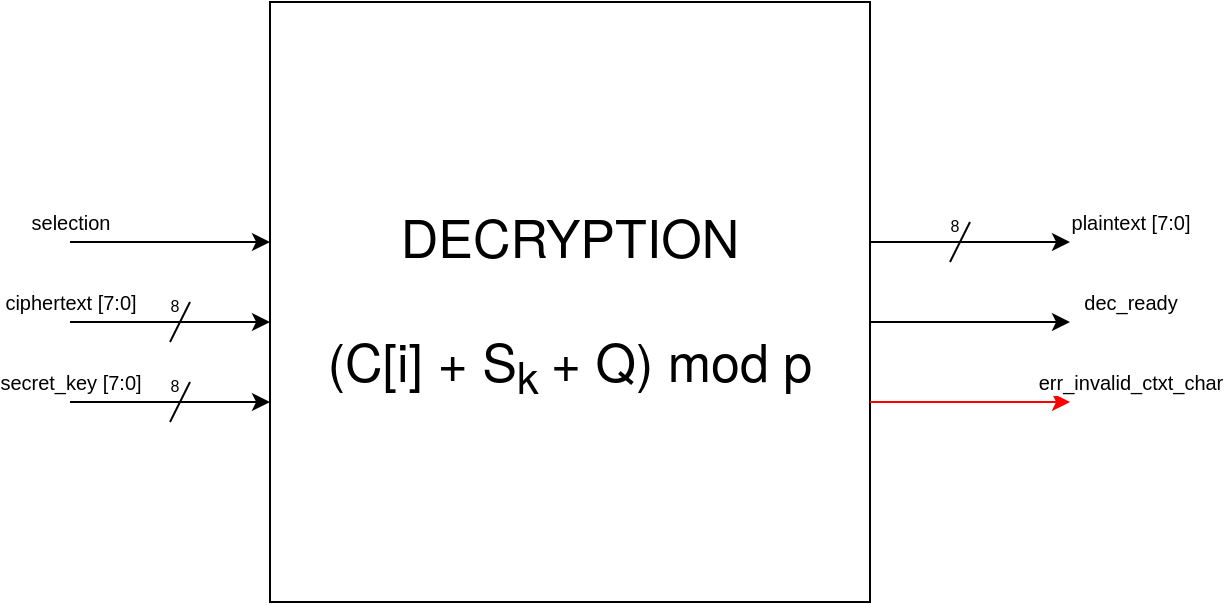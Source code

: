 <mxfile version="20.8.1" type="device"><diagram id="M461wpIUfDeF2jwGqMMH" name="Pagina-1"><mxGraphModel dx="526" dy="332" grid="1" gridSize="10" guides="1" tooltips="1" connect="1" arrows="1" fold="1" page="1" pageScale="1" pageWidth="827" pageHeight="1169" math="0" shadow="0"><root><mxCell id="0"/><mxCell id="1" parent="0"/><mxCell id="MR9qhwA7fvAtLzlXul_z-1" value="" style="rounded=0;whiteSpace=wrap;html=1;" parent="1" vertex="1"><mxGeometry x="350" y="400" width="120" height="60" as="geometry"/></mxCell><mxCell id="MR9qhwA7fvAtLzlXul_z-2" value="&lt;font data-font-src=&quot;https://fonts.googleapis.com/css?family=Helvetica+Neue&quot; face=&quot;Helvetica Neue&quot; style=&quot;font-size: 26px;&quot;&gt;DECRYPTION&lt;br&gt;&lt;br&gt;(C[i] + S&lt;sub&gt;k &lt;/sub&gt;+ Q) mod p&lt;br&gt;&lt;/font&gt;" style="whiteSpace=wrap;html=1;aspect=fixed;rounded=0;strokeWidth=1;" parent="1" vertex="1"><mxGeometry x="260" y="160" width="300" height="300" as="geometry"/></mxCell><mxCell id="MR9qhwA7fvAtLzlXul_z-9" value="" style="endArrow=classic;html=1;rounded=0;fontSize=40;" parent="1" edge="1"><mxGeometry relative="1" as="geometry"><mxPoint x="160" y="320" as="sourcePoint"/><mxPoint x="260" y="320" as="targetPoint"/></mxGeometry></mxCell><mxCell id="MR9qhwA7fvAtLzlXul_z-10" value="ciphertext [7:0]" style="edgeLabel;resizable=0;html=1;align=center;verticalAlign=middle;rounded=1;strokeWidth=1;fontSize=10;" parent="MR9qhwA7fvAtLzlXul_z-9" connectable="0" vertex="1"><mxGeometry relative="1" as="geometry"><mxPoint x="-50" y="-10" as="offset"/></mxGeometry></mxCell><mxCell id="MR9qhwA7fvAtLzlXul_z-11" value="" style="endArrow=classic;html=1;rounded=0;fontSize=40;" parent="1" edge="1"><mxGeometry relative="1" as="geometry"><mxPoint x="160" y="280" as="sourcePoint"/><mxPoint x="260" y="280" as="targetPoint"/></mxGeometry></mxCell><mxCell id="MR9qhwA7fvAtLzlXul_z-12" value="selection" style="edgeLabel;resizable=0;html=1;align=center;verticalAlign=middle;rounded=1;strokeWidth=1;fontSize=10;" parent="MR9qhwA7fvAtLzlXul_z-11" connectable="0" vertex="1"><mxGeometry relative="1" as="geometry"><mxPoint x="-50" y="-10" as="offset"/></mxGeometry></mxCell><mxCell id="MR9qhwA7fvAtLzlXul_z-19" value="" style="endArrow=classic;html=1;rounded=0;fontSize=40;" parent="1" edge="1"><mxGeometry relative="1" as="geometry"><mxPoint x="560" y="320" as="sourcePoint"/><mxPoint x="660" y="320" as="targetPoint"/></mxGeometry></mxCell><mxCell id="MR9qhwA7fvAtLzlXul_z-20" value="dec_ready" style="edgeLabel;resizable=0;html=1;align=center;verticalAlign=middle;rounded=1;strokeWidth=1;fontSize=10;" parent="MR9qhwA7fvAtLzlXul_z-19" connectable="0" vertex="1"><mxGeometry relative="1" as="geometry"><mxPoint x="80" y="-10" as="offset"/></mxGeometry></mxCell><mxCell id="MR9qhwA7fvAtLzlXul_z-21" value="" style="endArrow=classic;html=1;rounded=0;fontSize=40;" parent="1" edge="1"><mxGeometry relative="1" as="geometry"><mxPoint x="560" y="280" as="sourcePoint"/><mxPoint x="660" y="280" as="targetPoint"/></mxGeometry></mxCell><mxCell id="MR9qhwA7fvAtLzlXul_z-22" value="plaintext [7:0]" style="edgeLabel;resizable=0;html=1;align=center;verticalAlign=middle;rounded=1;strokeWidth=1;fontSize=10;" parent="MR9qhwA7fvAtLzlXul_z-21" connectable="0" vertex="1"><mxGeometry relative="1" as="geometry"><mxPoint x="80" y="-10" as="offset"/></mxGeometry></mxCell><mxCell id="MR9qhwA7fvAtLzlXul_z-25" value="" style="endArrow=classic;html=1;rounded=0;fontSize=40;" parent="1" edge="1"><mxGeometry relative="1" as="geometry"><mxPoint x="160" y="360" as="sourcePoint"/><mxPoint x="260" y="360" as="targetPoint"/></mxGeometry></mxCell><mxCell id="MR9qhwA7fvAtLzlXul_z-26" value="secret_key [7:0]" style="edgeLabel;resizable=0;html=1;align=center;verticalAlign=middle;rounded=1;strokeWidth=1;fontSize=10;" parent="MR9qhwA7fvAtLzlXul_z-25" connectable="0" vertex="1"><mxGeometry relative="1" as="geometry"><mxPoint x="-50" y="-10" as="offset"/></mxGeometry></mxCell><mxCell id="MR9qhwA7fvAtLzlXul_z-27" value="" style="endArrow=classic;html=1;rounded=0;fontSize=40;strokeColor=#FF0000;" parent="1" edge="1"><mxGeometry relative="1" as="geometry"><mxPoint x="560" y="360" as="sourcePoint"/><mxPoint x="660" y="360" as="targetPoint"/></mxGeometry></mxCell><mxCell id="MR9qhwA7fvAtLzlXul_z-28" value="err_invalid_ctxt_char" style="edgeLabel;resizable=0;html=1;align=center;verticalAlign=middle;rounded=1;strokeWidth=1;fontSize=10;" parent="MR9qhwA7fvAtLzlXul_z-27" connectable="0" vertex="1"><mxGeometry relative="1" as="geometry"><mxPoint x="80" y="-10" as="offset"/></mxGeometry></mxCell><mxCell id="fy2N42gVhnKsHfsYj2DX-1" value="" style="endArrow=none;html=1;rounded=0;fontSize=26;" edge="1" parent="1"><mxGeometry x="1" y="20" width="50" height="50" relative="1" as="geometry"><mxPoint x="210" y="370" as="sourcePoint"/><mxPoint x="220" y="350" as="targetPoint"/><mxPoint x="18" y="-11" as="offset"/></mxGeometry></mxCell><mxCell id="fy2N42gVhnKsHfsYj2DX-2" value="&lt;font style=&quot;font-size: 8px;&quot;&gt;8&lt;/font&gt;" style="edgeLabel;html=1;align=center;verticalAlign=middle;resizable=0;points=[];fontSize=26;labelBackgroundColor=none;" vertex="1" connectable="0" parent="fy2N42gVhnKsHfsYj2DX-1"><mxGeometry x="-0.424" y="1" relative="1" as="geometry"><mxPoint y="-18" as="offset"/></mxGeometry></mxCell><mxCell id="fy2N42gVhnKsHfsYj2DX-3" value="" style="endArrow=none;html=1;rounded=0;fontSize=26;" edge="1" parent="1"><mxGeometry x="1" y="20" width="50" height="50" relative="1" as="geometry"><mxPoint x="210" y="330" as="sourcePoint"/><mxPoint x="220" y="310" as="targetPoint"/><mxPoint x="18" y="-11" as="offset"/></mxGeometry></mxCell><mxCell id="fy2N42gVhnKsHfsYj2DX-4" value="&lt;font style=&quot;font-size: 8px;&quot;&gt;8&lt;/font&gt;" style="edgeLabel;html=1;align=center;verticalAlign=middle;resizable=0;points=[];fontSize=26;labelBackgroundColor=none;" vertex="1" connectable="0" parent="fy2N42gVhnKsHfsYj2DX-3"><mxGeometry x="-0.424" y="1" relative="1" as="geometry"><mxPoint y="-18" as="offset"/></mxGeometry></mxCell><mxCell id="fy2N42gVhnKsHfsYj2DX-5" value="" style="endArrow=none;html=1;rounded=0;fontSize=26;" edge="1" parent="1"><mxGeometry x="1" y="20" width="50" height="50" relative="1" as="geometry"><mxPoint x="600" y="290" as="sourcePoint"/><mxPoint x="610" y="270" as="targetPoint"/><mxPoint x="18" y="-11" as="offset"/></mxGeometry></mxCell><mxCell id="fy2N42gVhnKsHfsYj2DX-6" value="&lt;font style=&quot;font-size: 8px;&quot;&gt;8&lt;/font&gt;" style="edgeLabel;html=1;align=center;verticalAlign=middle;resizable=0;points=[];fontSize=26;labelBackgroundColor=none;" vertex="1" connectable="0" parent="fy2N42gVhnKsHfsYj2DX-5"><mxGeometry x="-0.424" y="1" relative="1" as="geometry"><mxPoint y="-18" as="offset"/></mxGeometry></mxCell></root></mxGraphModel></diagram></mxfile>